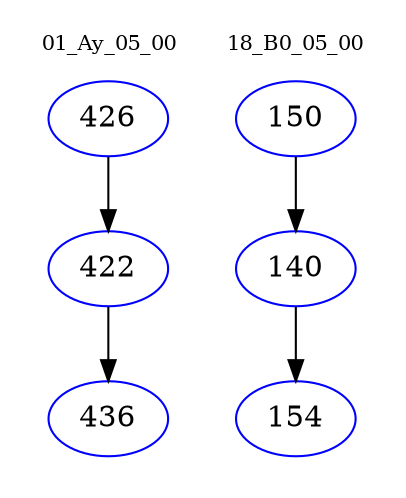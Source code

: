 digraph{
subgraph cluster_0 {
color = white
label = "01_Ay_05_00";
fontsize=10;
T0_426 [label="426", color="blue"]
T0_426 -> T0_422 [color="black"]
T0_422 [label="422", color="blue"]
T0_422 -> T0_436 [color="black"]
T0_436 [label="436", color="blue"]
}
subgraph cluster_1 {
color = white
label = "18_B0_05_00";
fontsize=10;
T1_150 [label="150", color="blue"]
T1_150 -> T1_140 [color="black"]
T1_140 [label="140", color="blue"]
T1_140 -> T1_154 [color="black"]
T1_154 [label="154", color="blue"]
}
}

